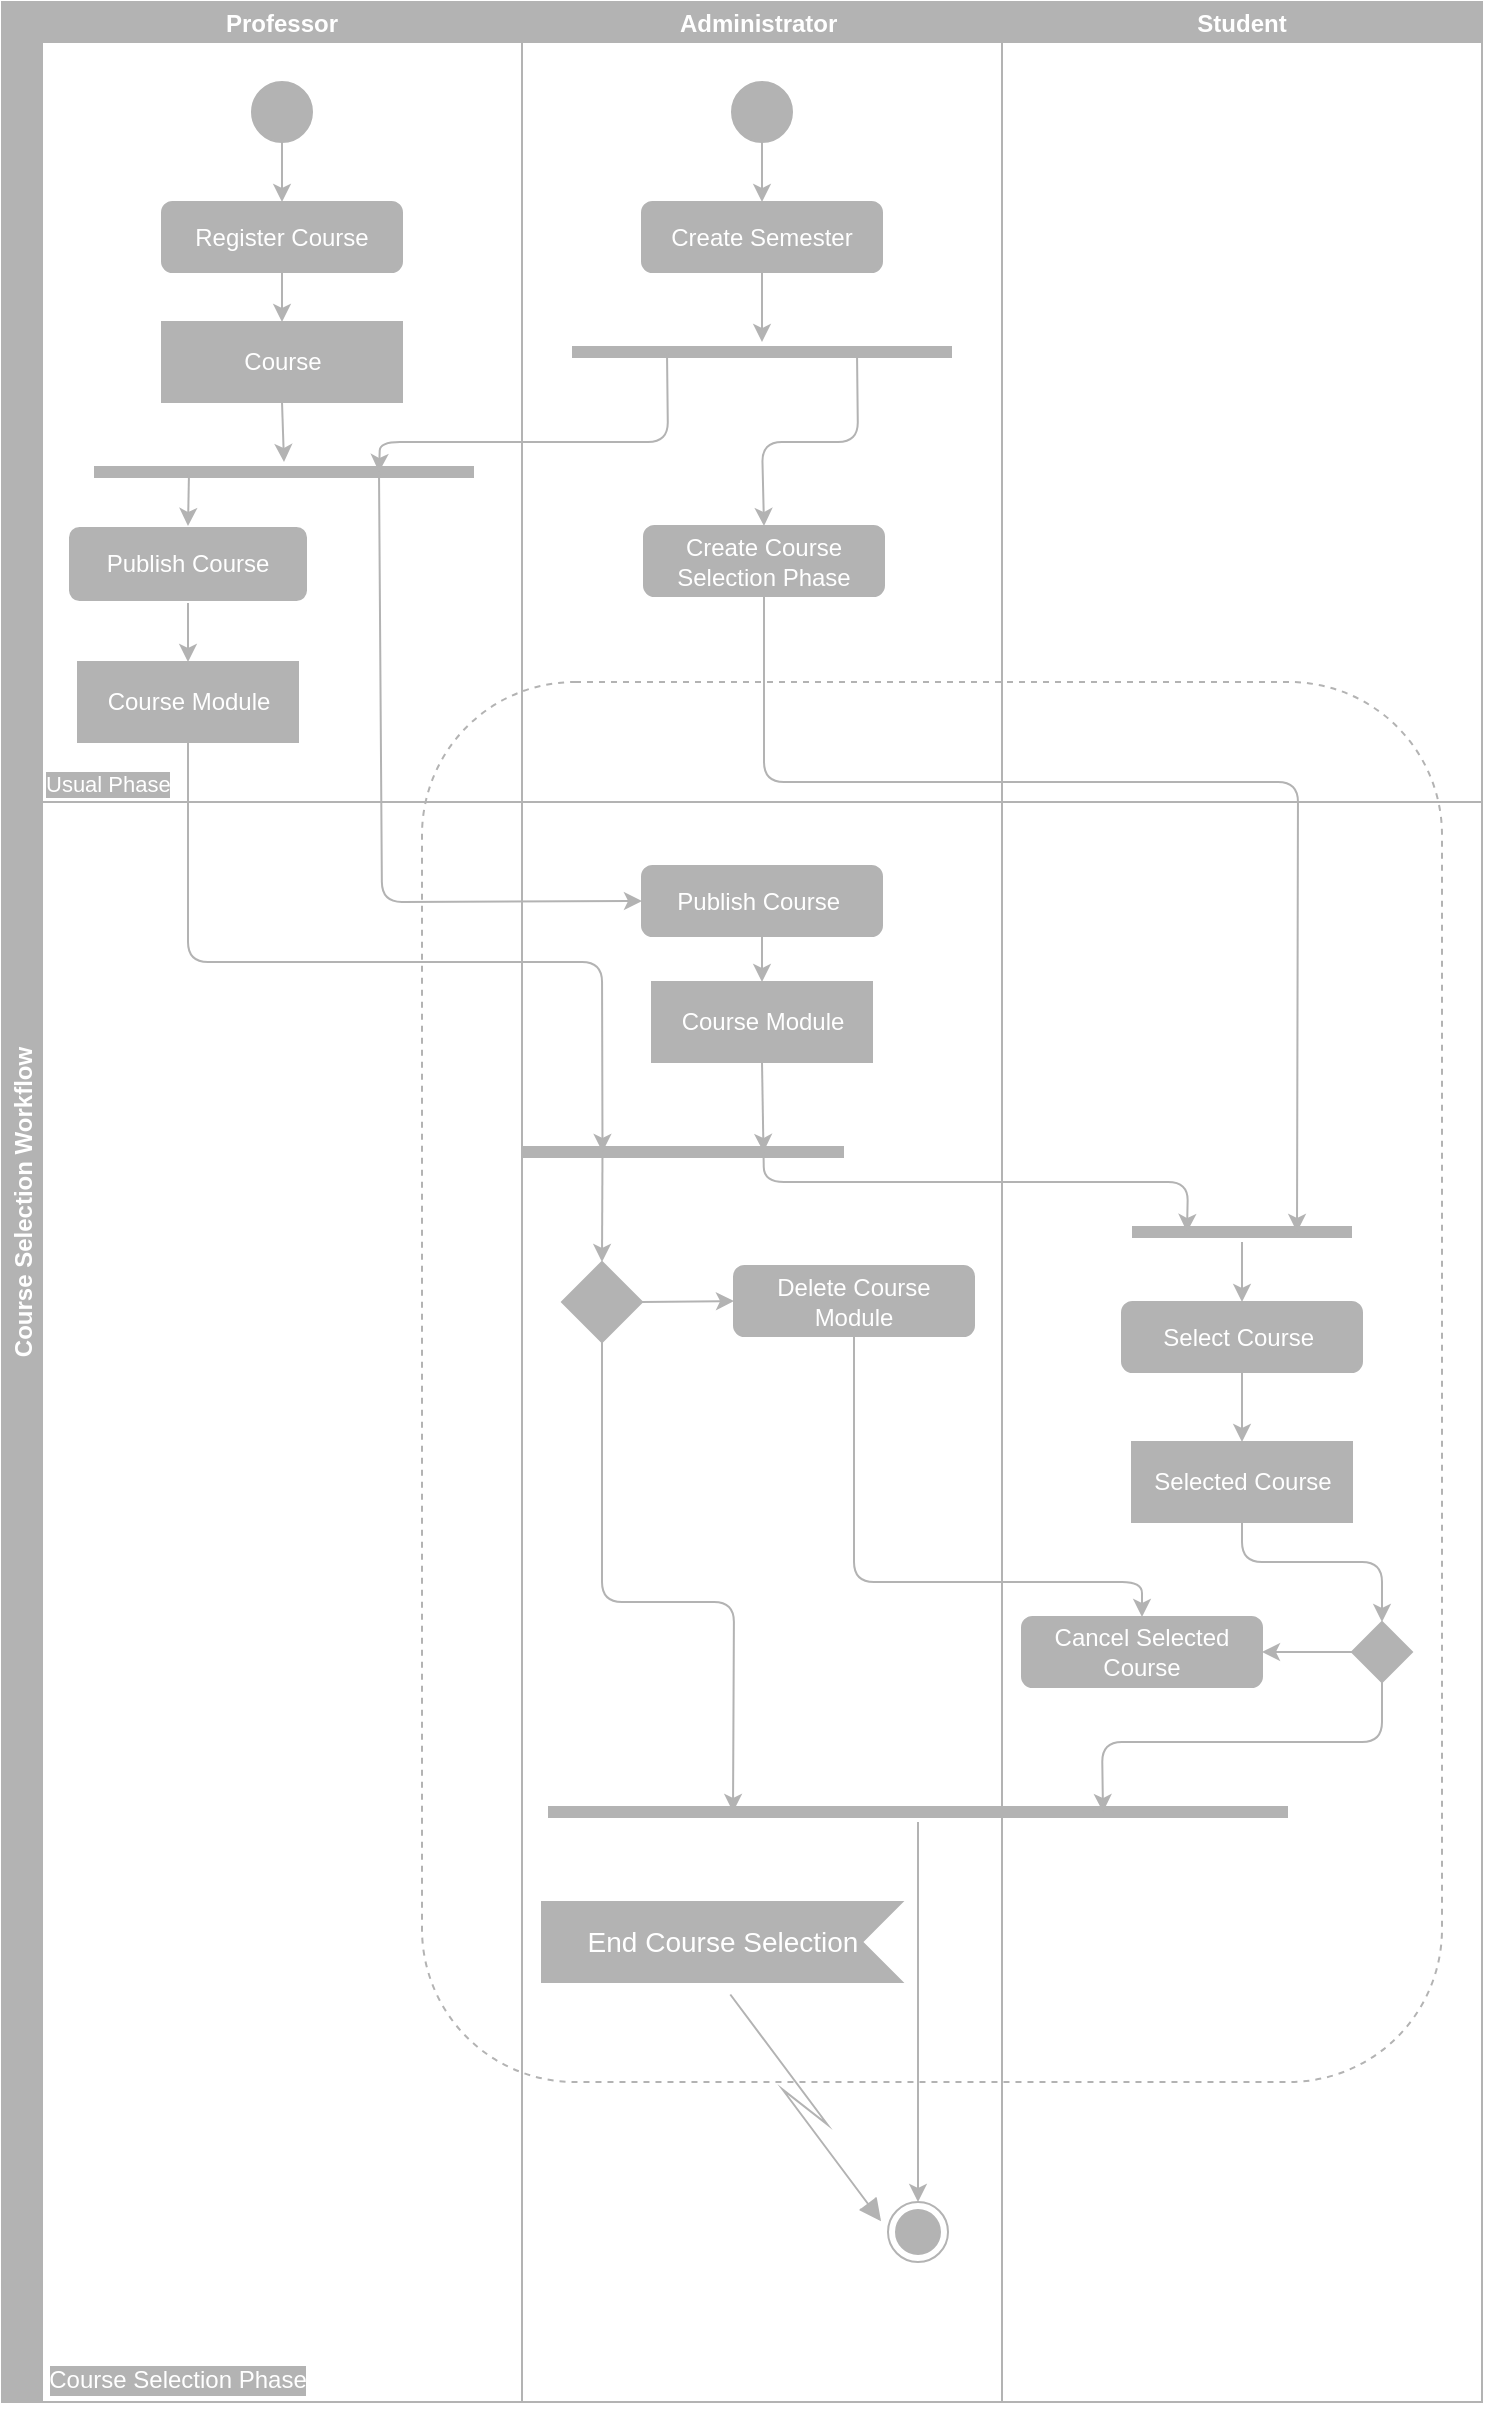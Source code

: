 <mxfile>
    <diagram id="jOw7mSOTIH__a0o_G9jl" name="Page-1">
        <mxGraphModel dx="745" dy="611" grid="1" gridSize="10" guides="1" tooltips="1" connect="1" arrows="1" fold="1" page="1" pageScale="1" pageWidth="827" pageHeight="1169" math="0" shadow="0">
            <root>
                <mxCell id="0"/>
                <mxCell id="1" parent="0"/>
                <mxCell id="166" value="" style="rounded=1;whiteSpace=wrap;html=1;labelBorderColor=none;fillColor=none;dashed=1;strokeColor=#B3B3B3;" parent="1" vertex="1">
                    <mxGeometry x="230" y="380" width="510" height="700" as="geometry"/>
                </mxCell>
                <mxCell id="35" value="Course Selection Workflow" style="swimlane;childLayout=stackLayout;resizeParent=1;resizeParentMax=0;startSize=20;horizontal=0;horizontalStack=1;fillColor=#B3B3B3;fontColor=#FFFFFF;strokeColor=#B3B3B3;" parent="1" vertex="1">
                    <mxGeometry x="20" y="40" width="500" height="1200" as="geometry"/>
                </mxCell>
                <mxCell id="36" value="Professor" style="swimlane;startSize=20;fillColor=#B3B3B3;strokeColor=#B3B3B3;fontColor=#FFFFFF;fillStyle=auto;" parent="35" vertex="1">
                    <mxGeometry x="20" width="240" height="1200" as="geometry"/>
                </mxCell>
                <mxCell id="42" value="" style="edgeStyle=none;html=1;strokeColor=#B3B3B3;fontColor=#FFFFFF;" parent="36" source="40" target="41" edge="1">
                    <mxGeometry relative="1" as="geometry"/>
                </mxCell>
                <mxCell id="40" value="" style="ellipse;strokeColor=#B3B3B3;fontColor=#FFFFFF;fillColor=#B3B3B3;" parent="36" vertex="1">
                    <mxGeometry x="105" y="40" width="30" height="30" as="geometry"/>
                </mxCell>
                <mxCell id="45" style="edgeStyle=none;html=1;exitX=0.5;exitY=1;exitDx=0;exitDy=0;entryX=0.5;entryY=0;entryDx=0;entryDy=0;fontColor=#FFFFFF;strokeColor=#B3B3B3;" parent="36" source="41" target="44" edge="1">
                    <mxGeometry relative="1" as="geometry"/>
                </mxCell>
                <mxCell id="41" value="&lt;font&gt;Register Course&lt;/font&gt;" style="rounded=1;whiteSpace=wrap;html=1;fillColor=#B3B3B3;strokeColor=#B3B3B3;fontColor=#FFFFFF;" parent="36" vertex="1">
                    <mxGeometry x="60" y="100" width="120" height="35" as="geometry"/>
                </mxCell>
                <mxCell id="79" style="edgeStyle=none;html=1;exitX=0.5;exitY=1;exitDx=0;exitDy=0;entryX=0.5;entryY=0;entryDx=0;entryDy=0;entryPerimeter=0;strokeColor=#B3B3B3;fontColor=#FFFFFF;" parent="36" source="44" target="73" edge="1">
                    <mxGeometry relative="1" as="geometry"/>
                </mxCell>
                <mxCell id="44" value="&lt;font&gt;Course&lt;/font&gt;" style="html=1;fillColor=#B3B3B3;strokeColor=#B3B3B3;fontColor=#FFFFFF;" parent="36" vertex="1">
                    <mxGeometry x="60" y="160" width="120" height="40" as="geometry"/>
                </mxCell>
                <mxCell id="53" value="Usual Phase" style="html=1;verticalAlign=bottom;labelBackgroundColor=#B3B3B3;endArrow=none;endFill=0;endSize=6;align=left;fontColor=#FFFFFF;strokeColor=#B3B3B3;" parent="36" edge="1">
                    <mxGeometry x="-1" relative="1" as="geometry">
                        <mxPoint y="400" as="sourcePoint"/>
                        <mxPoint x="720" y="400" as="targetPoint"/>
                        <mxPoint as="offset"/>
                    </mxGeometry>
                </mxCell>
                <mxCell id="73" value="" style="shape=line;html=1;strokeWidth=6;strokeColor=#B3B3B3;fontColor=#FFFFFF;fillColor=#000000;" parent="36" vertex="1">
                    <mxGeometry x="26" y="230" width="190" height="10" as="geometry"/>
                </mxCell>
                <mxCell id="165" value="Course Selection Phase" style="text;html=1;strokeColor=none;fillColor=none;align=center;verticalAlign=middle;whiteSpace=wrap;rounded=0;dashed=1;labelBorderColor=none;fontColor=#FFFFFF;labelBackgroundColor=#B3B3B3;" parent="36" vertex="1">
                    <mxGeometry x="-7" y="1174" width="150" height="30" as="geometry"/>
                </mxCell>
                <mxCell id="37" value="Administrator " style="swimlane;startSize=20;fillColor=#B3B3B3;strokeColor=#B3B3B3;fontColor=#FFFFFF;" parent="35" vertex="1">
                    <mxGeometry x="260" width="240" height="1200" as="geometry"/>
                </mxCell>
                <mxCell id="50" value="&lt;font&gt;Create Course Selection Phase&lt;/font&gt;" style="rounded=1;whiteSpace=wrap;html=1;fillColor=#B3B3B3;fontColor=#FFFFFF;strokeColor=#B3B3B3;" parent="37" vertex="1">
                    <mxGeometry x="61" y="262" width="120" height="35" as="geometry"/>
                </mxCell>
                <mxCell id="63" style="edgeStyle=none;html=1;exitX=0.5;exitY=1;exitDx=0;exitDy=0;entryX=0.5;entryY=0;entryDx=0;entryDy=0;fontColor=#FFFFFF;strokeColor=#B3B3B3;" parent="37" source="51" target="62" edge="1">
                    <mxGeometry relative="1" as="geometry"/>
                </mxCell>
                <mxCell id="51" value="&lt;font&gt;Publish Course&amp;nbsp;&lt;/font&gt;" style="rounded=1;whiteSpace=wrap;html=1;fillColor=#B3B3B3;strokeColor=#B3B3B3;fontColor=#FFFFFF;" parent="37" vertex="1">
                    <mxGeometry x="60" y="432" width="120" height="35" as="geometry"/>
                </mxCell>
                <mxCell id="95" style="edgeStyle=none;html=1;exitX=0.5;exitY=1;exitDx=0;exitDy=0;entryX=0.75;entryY=0.5;entryDx=0;entryDy=0;entryPerimeter=0;strokeColor=#B3B3B3;fontColor=#FFFFFF;" parent="37" source="62" target="64" edge="1">
                    <mxGeometry relative="1" as="geometry"/>
                </mxCell>
                <mxCell id="62" value="Course Module" style="html=1;fillColor=#B3B3B3;strokeColor=#B3B3B3;fontColor=#FFFFFF;" parent="37" vertex="1">
                    <mxGeometry x="65" y="490" width="110" height="40" as="geometry"/>
                </mxCell>
                <mxCell id="66" value="" style="group;fillColor=none;strokeColor=none;" parent="37" vertex="1" connectable="0">
                    <mxGeometry x="10" y="570" width="160" height="30" as="geometry"/>
                </mxCell>
                <mxCell id="64" value="" style="shape=line;html=1;strokeWidth=6;strokeColor=#B3B3B3;fontColor=#FFFFFF;" parent="66" vertex="1">
                    <mxGeometry x="-10" width="161" height="10" as="geometry"/>
                </mxCell>
                <mxCell id="159" style="edgeStyle=none;html=1;exitX=0.5;exitY=1;exitDx=0;exitDy=0;entryX=0.5;entryY=0;entryDx=0;entryDy=0;strokeColor=#B3B3B3;fontColor=#FFFFFF;" parent="37" source="140" target="156" edge="1">
                    <mxGeometry relative="1" as="geometry">
                        <Array as="points">
                            <mxPoint x="166" y="790"/>
                            <mxPoint x="310" y="790"/>
                        </Array>
                    </mxGeometry>
                </mxCell>
                <mxCell id="140" value="&lt;font&gt;Delete Course Module&lt;/font&gt;" style="rounded=1;whiteSpace=wrap;html=1;fillColor=#B3B3B3;strokeColor=#B3B3B3;fontColor=#FFFFFF;" parent="37" vertex="1">
                    <mxGeometry x="106" y="632" width="120" height="35" as="geometry"/>
                </mxCell>
                <mxCell id="144" style="edgeStyle=none;html=1;exitX=1;exitY=0.5;exitDx=0;exitDy=0;entryX=0;entryY=0.5;entryDx=0;entryDy=0;strokeColor=#B3B3B3;fontColor=#FFFFFF;" parent="37" source="142" target="140" edge="1">
                    <mxGeometry relative="1" as="geometry"/>
                </mxCell>
                <mxCell id="148" style="edgeStyle=none;html=1;exitX=0.5;exitY=1;exitDx=0;exitDy=0;entryX=0.25;entryY=0.5;entryDx=0;entryDy=0;entryPerimeter=0;strokeColor=#B3B3B3;fontColor=#FFFFFF;" parent="37" source="142" target="147" edge="1">
                    <mxGeometry relative="1" as="geometry">
                        <Array as="points">
                            <mxPoint x="40" y="800"/>
                            <mxPoint x="106" y="800"/>
                        </Array>
                    </mxGeometry>
                </mxCell>
                <mxCell id="142" value="" style="rhombus;fillColor=#B3B3B3;strokeColor=#B3B3B3;fontColor=#FFFFFF;" parent="37" vertex="1">
                    <mxGeometry x="20" y="630" width="40" height="40" as="geometry"/>
                </mxCell>
                <mxCell id="143" style="edgeStyle=none;html=1;exitX=0.25;exitY=0.5;exitDx=0;exitDy=0;exitPerimeter=0;entryX=0.5;entryY=0;entryDx=0;entryDy=0;strokeColor=#B3B3B3;fontColor=#FFFFFF;" parent="37" source="64" target="142" edge="1">
                    <mxGeometry relative="1" as="geometry"/>
                </mxCell>
                <mxCell id="38" value="Student" style="swimlane;startSize=20;fillColor=#B3B3B3;fontColor=#FFFFFF;strokeColor=#B3B3B3;" parent="37" vertex="1">
                    <mxGeometry x="240" width="240" height="1200" as="geometry"/>
                </mxCell>
                <mxCell id="157" style="edgeStyle=none;html=1;exitX=0.5;exitY=1;exitDx=0;exitDy=0;entryX=0.5;entryY=0;entryDx=0;entryDy=0;strokeColor=#B3B3B3;fontColor=#FFFFFF;" parent="38" source="56" target="136" edge="1">
                    <mxGeometry relative="1" as="geometry">
                        <Array as="points">
                            <mxPoint x="120" y="780"/>
                            <mxPoint x="190" y="780"/>
                        </Array>
                    </mxGeometry>
                </mxCell>
                <mxCell id="56" value="Selected Course" style="html=1;fillColor=#B3B3B3;strokeColor=#B3B3B3;fontColor=#FFFFFF;" parent="38" vertex="1">
                    <mxGeometry x="65" y="720" width="110" height="40" as="geometry"/>
                </mxCell>
                <mxCell id="103" style="edgeStyle=none;html=1;exitX=0.5;exitY=1;exitDx=0;exitDy=0;entryX=0.5;entryY=0;entryDx=0;entryDy=0;strokeColor=#B3B3B3;fontColor=#FFFFFF;" parent="38" source="60" target="56" edge="1">
                    <mxGeometry relative="1" as="geometry"/>
                </mxCell>
                <mxCell id="60" value="&lt;font&gt;Select Course&amp;nbsp;&lt;/font&gt;" style="rounded=1;whiteSpace=wrap;html=1;fillColor=#B3B3B3;strokeColor=#B3B3B3;fontColor=#FFFFFF;" parent="38" vertex="1">
                    <mxGeometry x="60" y="650" width="120" height="35" as="geometry"/>
                </mxCell>
                <mxCell id="102" value="" style="edgeStyle=none;html=1;strokeColor=#B3B3B3;fontColor=#FFFFFF;" parent="38" source="99" target="60" edge="1">
                    <mxGeometry relative="1" as="geometry"/>
                </mxCell>
                <mxCell id="99" value="" style="shape=line;html=1;strokeWidth=6;strokeColor=#B3B3B3;fontColor=#FFFFFF;fillColor=#000000;" parent="38" vertex="1">
                    <mxGeometry x="65" y="610" width="110" height="10" as="geometry"/>
                </mxCell>
                <mxCell id="158" style="edgeStyle=none;html=1;exitX=0;exitY=0.5;exitDx=0;exitDy=0;entryX=1;entryY=0.5;entryDx=0;entryDy=0;strokeColor=#B3B3B3;fontColor=#FFFFFF;" parent="38" source="136" target="156" edge="1">
                    <mxGeometry relative="1" as="geometry"/>
                </mxCell>
                <mxCell id="136" value="" style="rhombus;fillColor=#B3B3B3;strokeColor=#B3B3B3;fontColor=#FFFFFF;" parent="38" vertex="1">
                    <mxGeometry x="175" y="810" width="30" height="30" as="geometry"/>
                </mxCell>
                <mxCell id="156" value="&lt;font&gt;Cancel Selected Course&lt;/font&gt;" style="rounded=1;whiteSpace=wrap;html=1;fillColor=#B3B3B3;strokeColor=#B3B3B3;fontColor=#FFFFFF;" parent="38" vertex="1">
                    <mxGeometry x="10" y="807.5" width="120" height="35" as="geometry"/>
                </mxCell>
                <mxCell id="100" style="edgeStyle=none;html=1;exitX=0.75;exitY=0.5;exitDx=0;exitDy=0;exitPerimeter=0;strokeColor=#B3B3B3;fontColor=#FFFFFF;entryX=0.25;entryY=0.5;entryDx=0;entryDy=0;entryPerimeter=0;" parent="37" source="64" target="99" edge="1">
                    <mxGeometry relative="1" as="geometry">
                        <mxPoint x="320" y="590" as="targetPoint"/>
                        <Array as="points">
                            <mxPoint x="121" y="590"/>
                            <mxPoint x="333" y="590"/>
                        </Array>
                    </mxGeometry>
                </mxCell>
                <mxCell id="101" style="edgeStyle=none;html=1;exitX=0.5;exitY=1;exitDx=0;exitDy=0;entryX=0.75;entryY=0.5;entryDx=0;entryDy=0;entryPerimeter=0;strokeColor=#B3B3B3;fontColor=#FFFFFF;" parent="37" source="50" target="99" edge="1">
                    <mxGeometry relative="1" as="geometry">
                        <Array as="points">
                            <mxPoint x="121" y="390"/>
                            <mxPoint x="388" y="390"/>
                        </Array>
                    </mxGeometry>
                </mxCell>
                <mxCell id="154" value="" style="edgeStyle=none;html=1;strokeColor=#B3B3B3;fontColor=#FFFFFF;entryX=0.5;entryY=0;entryDx=0;entryDy=0;" parent="37" source="147" target="155" edge="1">
                    <mxGeometry relative="1" as="geometry">
                        <mxPoint x="198" y="995" as="targetPoint"/>
                    </mxGeometry>
                </mxCell>
                <mxCell id="147" value="" style="shape=line;html=1;strokeWidth=6;strokeColor=#B3B3B3;fontColor=#FFFFFF;fillColor=#000000;" parent="37" vertex="1">
                    <mxGeometry x="13" y="900" width="370" height="10" as="geometry"/>
                </mxCell>
                <mxCell id="149" style="edgeStyle=none;html=1;exitX=0.5;exitY=1;exitDx=0;exitDy=0;entryX=0.75;entryY=0.5;entryDx=0;entryDy=0;entryPerimeter=0;strokeColor=#B3B3B3;fontColor=#FFFFFF;" parent="37" source="136" target="147" edge="1">
                    <mxGeometry relative="1" as="geometry">
                        <Array as="points">
                            <mxPoint x="430" y="870"/>
                            <mxPoint x="290" y="870"/>
                        </Array>
                    </mxGeometry>
                </mxCell>
                <mxCell id="155" value="" style="ellipse;html=1;shape=endState;fillColor=#B3B3B3;strokeColor=#B3B3B3;" parent="37" vertex="1">
                    <mxGeometry x="183" y="1100" width="30" height="30" as="geometry"/>
                </mxCell>
                <mxCell id="169" style="edgeStyle=none;html=1;exitX=0.5;exitY=1;exitDx=0;exitDy=0;entryX=0.5;entryY=0;entryDx=0;entryDy=0;strokeColor=#B3B3B3;" parent="37" source="167" target="168" edge="1">
                    <mxGeometry relative="1" as="geometry"/>
                </mxCell>
                <mxCell id="167" value="" style="ellipse;strokeColor=#B3B3B3;fontColor=#FFFFFF;fillColor=#B3B3B3;" parent="37" vertex="1">
                    <mxGeometry x="105" y="40" width="30" height="30" as="geometry"/>
                </mxCell>
                <mxCell id="172" style="edgeStyle=none;html=1;exitX=0.5;exitY=1;exitDx=0;exitDy=0;strokeColor=#B3B3B3;" parent="37" source="168" target="171" edge="1">
                    <mxGeometry relative="1" as="geometry"/>
                </mxCell>
                <mxCell id="168" value="&lt;font&gt;Create Semester&lt;/font&gt;" style="rounded=1;whiteSpace=wrap;html=1;fillColor=#B3B3B3;fontColor=#FFFFFF;strokeColor=#B3B3B3;" parent="37" vertex="1">
                    <mxGeometry x="60" y="100" width="120" height="35" as="geometry"/>
                </mxCell>
                <mxCell id="173" style="edgeStyle=none;html=1;exitX=0.75;exitY=0.5;exitDx=0;exitDy=0;exitPerimeter=0;entryX=0.5;entryY=0;entryDx=0;entryDy=0;strokeColor=#B3B3B3;" parent="37" source="171" target="50" edge="1">
                    <mxGeometry relative="1" as="geometry">
                        <Array as="points">
                            <mxPoint x="168" y="220"/>
                            <mxPoint x="120" y="220"/>
                        </Array>
                    </mxGeometry>
                </mxCell>
                <mxCell id="171" value="" style="shape=line;html=1;strokeWidth=6;strokeColor=#B3B3B3;fontColor=#FFFFFF;fillColor=#000000;" parent="37" vertex="1">
                    <mxGeometry x="25" y="170" width="190" height="10" as="geometry"/>
                </mxCell>
                <mxCell id="94" style="edgeStyle=none;html=1;exitX=0.75;exitY=0.5;exitDx=0;exitDy=0;exitPerimeter=0;entryX=0;entryY=0.5;entryDx=0;entryDy=0;strokeColor=#B3B3B3;fontColor=#FFFFFF;" parent="35" source="73" target="51" edge="1">
                    <mxGeometry relative="1" as="geometry">
                        <Array as="points">
                            <mxPoint x="190" y="450"/>
                        </Array>
                    </mxGeometry>
                </mxCell>
                <mxCell id="174" style="edgeStyle=none;html=1;exitX=0.25;exitY=0.5;exitDx=0;exitDy=0;exitPerimeter=0;entryX=0.75;entryY=0.5;entryDx=0;entryDy=0;entryPerimeter=0;strokeColor=#B3B3B3;" parent="35" source="171" target="73" edge="1">
                    <mxGeometry relative="1" as="geometry">
                        <Array as="points">
                            <mxPoint x="333" y="220"/>
                            <mxPoint x="189" y="220"/>
                        </Array>
                    </mxGeometry>
                </mxCell>
                <mxCell id="81" style="edgeStyle=none;html=1;exitX=0.5;exitY=1;exitDx=0;exitDy=0;entryX=0.5;entryY=0;entryDx=0;entryDy=0;strokeColor=#B3B3B3;fontColor=#FFFFFF;" parent="1" source="82" target="83" edge="1">
                    <mxGeometry relative="1" as="geometry"/>
                </mxCell>
                <mxCell id="82" value="&lt;font&gt;Publish Course&lt;/font&gt;" style="rounded=1;whiteSpace=wrap;html=1;fillColor=#B3B3B3;strokeColor=#FFFFFF;fontColor=#FFFFFF;" parent="1" vertex="1">
                    <mxGeometry x="53" y="302" width="120" height="38" as="geometry"/>
                </mxCell>
                <mxCell id="93" style="edgeStyle=none;html=1;exitX=0.5;exitY=1;exitDx=0;exitDy=0;strokeColor=#B3B3B3;fontColor=#FFFFFF;entryX=0.25;entryY=0.5;entryDx=0;entryDy=0;entryPerimeter=0;" parent="1" source="83" target="64" edge="1">
                    <mxGeometry relative="1" as="geometry">
                        <mxPoint x="113.0" y="460" as="targetPoint"/>
                        <Array as="points">
                            <mxPoint x="113" y="520"/>
                            <mxPoint x="320" y="520"/>
                        </Array>
                    </mxGeometry>
                </mxCell>
                <mxCell id="83" value="Course Module" style="html=1;fillColor=#B3B3B3;strokeColor=#B3B3B3;fontColor=#FFFFFF;" parent="1" vertex="1">
                    <mxGeometry x="58" y="370" width="110" height="40" as="geometry"/>
                </mxCell>
                <mxCell id="84" style="edgeStyle=none;html=1;exitX=0.25;exitY=0.5;exitDx=0;exitDy=0;exitPerimeter=0;entryX=0.5;entryY=0;entryDx=0;entryDy=0;strokeColor=#B3B3B3;fontColor=#FFFFFF;" parent="1" source="73" target="82" edge="1">
                    <mxGeometry relative="1" as="geometry"/>
                </mxCell>
                <mxCell id="161" value="End Course Selection" style="html=1;shape=mxgraph.infographic.ribbonSimple;notch1=20;notch2=0;align=center;verticalAlign=middle;fontSize=14;fontStyle=0;flipH=1;fillColor=#B3B3B3;strokeColor=#B3B3B3;fontColor=#FFFFFF;labelBorderColor=none;" parent="1" vertex="1">
                    <mxGeometry x="290" y="990" width="180" height="40" as="geometry"/>
                </mxCell>
                <mxCell id="162" value="" style="shape=mxgraph.lean_mapping.electronic_info_flow_edge;html=1;strokeColor=#B3B3B3;fontColor=#FFFFFF;exitX=0;exitY=0;exitDx=90;exitDy=40;exitPerimeter=0;entryX=0;entryY=0.5;entryDx=0;entryDy=0;" parent="1" source="161" target="155" edge="1">
                    <mxGeometry width="160" relative="1" as="geometry">
                        <mxPoint x="256" y="1099.5" as="sourcePoint"/>
                        <mxPoint x="370" y="1130" as="targetPoint"/>
                    </mxGeometry>
                </mxCell>
            </root>
        </mxGraphModel>
    </diagram>
</mxfile>